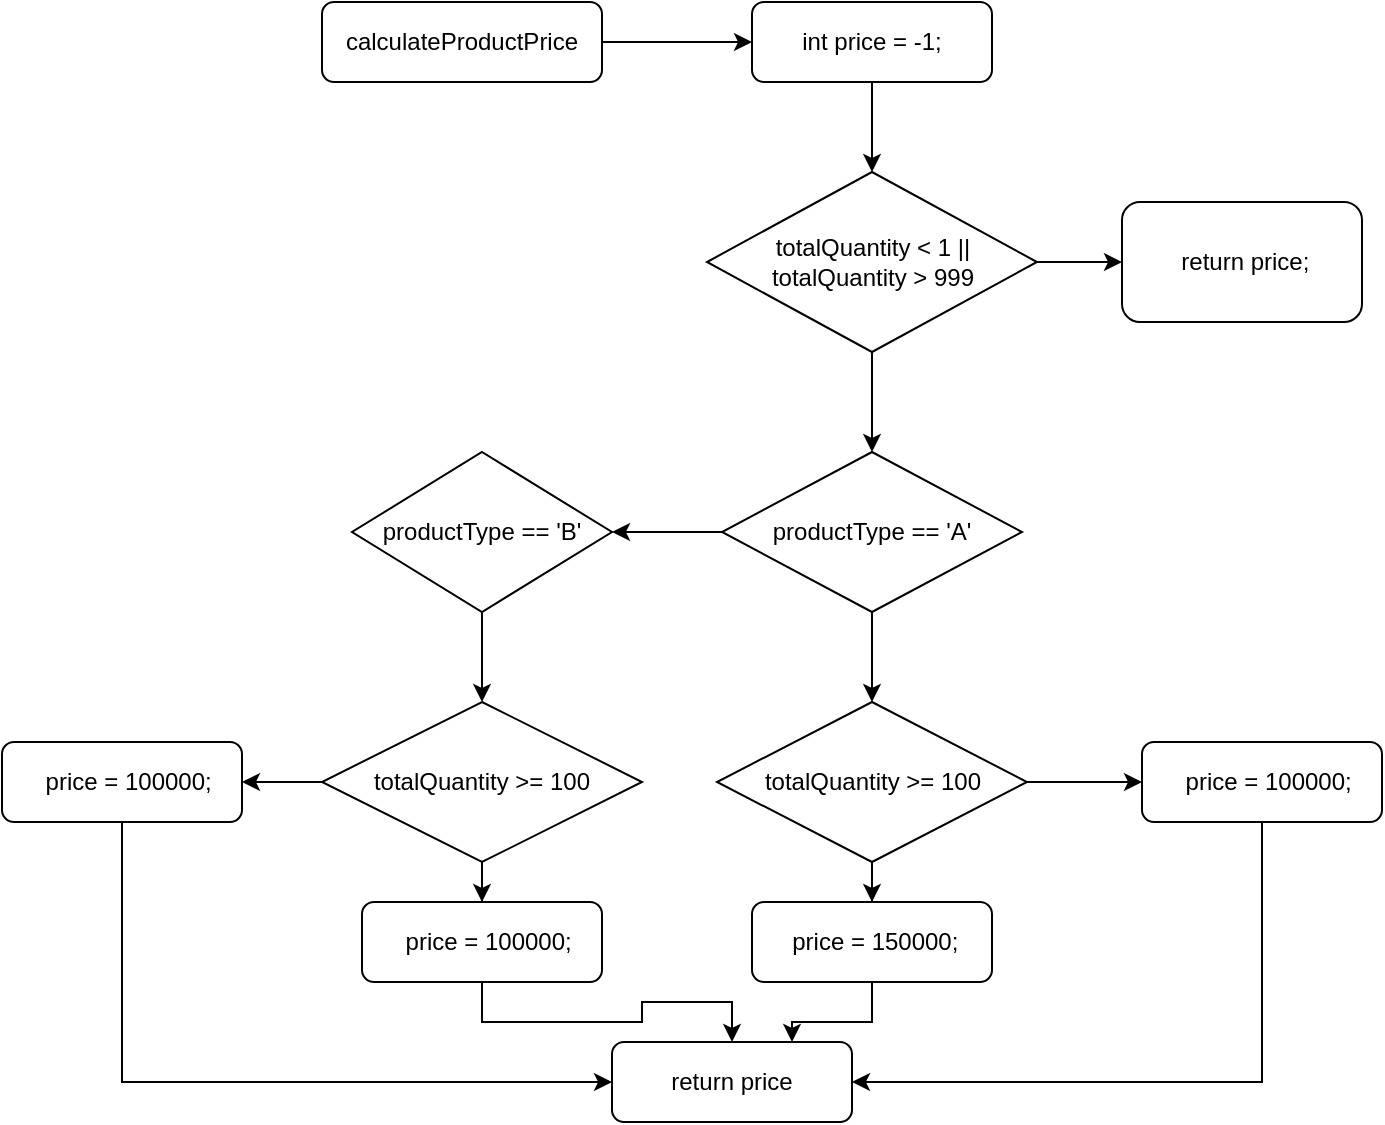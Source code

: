 <mxfile version="24.0.7" type="github">
  <diagram name="Page-1" id="74e2e168-ea6b-b213-b513-2b3c1d86103e">
    <mxGraphModel dx="1105" dy="567" grid="1" gridSize="10" guides="1" tooltips="1" connect="1" arrows="1" fold="1" page="1" pageScale="1" pageWidth="1100" pageHeight="850" background="none" math="0" shadow="0">
      <root>
        <mxCell id="0" />
        <mxCell id="1" parent="0" />
        <mxCell id="Ynw2rJBG8OVcBTxgJZL0-18" style="edgeStyle=orthogonalEdgeStyle;rounded=0;orthogonalLoop=1;jettySize=auto;html=1;exitX=1;exitY=0.5;exitDx=0;exitDy=0;" edge="1" parent="1" source="Ynw2rJBG8OVcBTxgJZL0-1" target="Ynw2rJBG8OVcBTxgJZL0-2">
          <mxGeometry relative="1" as="geometry" />
        </mxCell>
        <mxCell id="Ynw2rJBG8OVcBTxgJZL0-1" value="calculateProductPrice" style="rounded=1;whiteSpace=wrap;html=1;" vertex="1" parent="1">
          <mxGeometry x="160" y="120" width="140" height="40" as="geometry" />
        </mxCell>
        <mxCell id="Ynw2rJBG8OVcBTxgJZL0-19" style="edgeStyle=orthogonalEdgeStyle;rounded=0;orthogonalLoop=1;jettySize=auto;html=1;exitX=0.5;exitY=1;exitDx=0;exitDy=0;" edge="1" parent="1" source="Ynw2rJBG8OVcBTxgJZL0-2" target="Ynw2rJBG8OVcBTxgJZL0-3">
          <mxGeometry relative="1" as="geometry" />
        </mxCell>
        <mxCell id="Ynw2rJBG8OVcBTxgJZL0-2" value="int price = -1;" style="rounded=1;whiteSpace=wrap;html=1;" vertex="1" parent="1">
          <mxGeometry x="375" y="120" width="120" height="40" as="geometry" />
        </mxCell>
        <mxCell id="Ynw2rJBG8OVcBTxgJZL0-22" style="edgeStyle=orthogonalEdgeStyle;rounded=0;orthogonalLoop=1;jettySize=auto;html=1;exitX=1;exitY=0.5;exitDx=0;exitDy=0;entryX=0;entryY=0.5;entryDx=0;entryDy=0;" edge="1" parent="1" source="Ynw2rJBG8OVcBTxgJZL0-3" target="Ynw2rJBG8OVcBTxgJZL0-4">
          <mxGeometry relative="1" as="geometry" />
        </mxCell>
        <mxCell id="Ynw2rJBG8OVcBTxgJZL0-23" style="edgeStyle=orthogonalEdgeStyle;rounded=0;orthogonalLoop=1;jettySize=auto;html=1;exitX=0.5;exitY=1;exitDx=0;exitDy=0;entryX=0.5;entryY=0;entryDx=0;entryDy=0;" edge="1" parent="1" source="Ynw2rJBG8OVcBTxgJZL0-3" target="Ynw2rJBG8OVcBTxgJZL0-6">
          <mxGeometry relative="1" as="geometry" />
        </mxCell>
        <mxCell id="Ynw2rJBG8OVcBTxgJZL0-3" value="totalQuantity &amp;lt; 1 || totalQuantity &amp;gt; 999" style="rhombus;whiteSpace=wrap;html=1;" vertex="1" parent="1">
          <mxGeometry x="352.5" y="205" width="165" height="90" as="geometry" />
        </mxCell>
        <mxCell id="Ynw2rJBG8OVcBTxgJZL0-4" value="&amp;nbsp;return price;" style="rounded=1;whiteSpace=wrap;html=1;" vertex="1" parent="1">
          <mxGeometry x="560" y="220" width="120" height="60" as="geometry" />
        </mxCell>
        <mxCell id="Ynw2rJBG8OVcBTxgJZL0-24" style="edgeStyle=orthogonalEdgeStyle;rounded=0;orthogonalLoop=1;jettySize=auto;html=1;exitX=0.5;exitY=1;exitDx=0;exitDy=0;" edge="1" parent="1" source="Ynw2rJBG8OVcBTxgJZL0-6" target="Ynw2rJBG8OVcBTxgJZL0-7">
          <mxGeometry relative="1" as="geometry" />
        </mxCell>
        <mxCell id="Ynw2rJBG8OVcBTxgJZL0-29" style="edgeStyle=orthogonalEdgeStyle;rounded=0;orthogonalLoop=1;jettySize=auto;html=1;exitX=0;exitY=0.5;exitDx=0;exitDy=0;entryX=1;entryY=0.5;entryDx=0;entryDy=0;" edge="1" parent="1" source="Ynw2rJBG8OVcBTxgJZL0-6" target="Ynw2rJBG8OVcBTxgJZL0-10">
          <mxGeometry relative="1" as="geometry" />
        </mxCell>
        <mxCell id="Ynw2rJBG8OVcBTxgJZL0-6" value="productType == &#39;A&#39;" style="rhombus;whiteSpace=wrap;html=1;" vertex="1" parent="1">
          <mxGeometry x="360" y="345" width="150" height="80" as="geometry" />
        </mxCell>
        <mxCell id="Ynw2rJBG8OVcBTxgJZL0-26" style="edgeStyle=orthogonalEdgeStyle;rounded=0;orthogonalLoop=1;jettySize=auto;html=1;exitX=1;exitY=0.5;exitDx=0;exitDy=0;entryX=0;entryY=0.5;entryDx=0;entryDy=0;" edge="1" parent="1" source="Ynw2rJBG8OVcBTxgJZL0-7" target="Ynw2rJBG8OVcBTxgJZL0-9">
          <mxGeometry relative="1" as="geometry" />
        </mxCell>
        <mxCell id="Ynw2rJBG8OVcBTxgJZL0-27" style="edgeStyle=orthogonalEdgeStyle;rounded=0;orthogonalLoop=1;jettySize=auto;html=1;exitX=0.5;exitY=1;exitDx=0;exitDy=0;" edge="1" parent="1" source="Ynw2rJBG8OVcBTxgJZL0-7" target="Ynw2rJBG8OVcBTxgJZL0-8">
          <mxGeometry relative="1" as="geometry" />
        </mxCell>
        <mxCell id="Ynw2rJBG8OVcBTxgJZL0-7" value="totalQuantity &amp;gt;= 100" style="rhombus;whiteSpace=wrap;html=1;" vertex="1" parent="1">
          <mxGeometry x="357.5" y="470" width="155" height="80" as="geometry" />
        </mxCell>
        <mxCell id="Ynw2rJBG8OVcBTxgJZL0-39" style="edgeStyle=orthogonalEdgeStyle;rounded=0;orthogonalLoop=1;jettySize=auto;html=1;exitX=0.5;exitY=1;exitDx=0;exitDy=0;entryX=0.75;entryY=0;entryDx=0;entryDy=0;" edge="1" parent="1" source="Ynw2rJBG8OVcBTxgJZL0-8" target="Ynw2rJBG8OVcBTxgJZL0-33">
          <mxGeometry relative="1" as="geometry" />
        </mxCell>
        <mxCell id="Ynw2rJBG8OVcBTxgJZL0-8" value="&amp;nbsp;price = 150000;" style="rounded=1;whiteSpace=wrap;html=1;" vertex="1" parent="1">
          <mxGeometry x="375" y="570" width="120" height="40" as="geometry" />
        </mxCell>
        <mxCell id="Ynw2rJBG8OVcBTxgJZL0-41" style="edgeStyle=orthogonalEdgeStyle;rounded=0;orthogonalLoop=1;jettySize=auto;html=1;exitX=0.5;exitY=1;exitDx=0;exitDy=0;entryX=1;entryY=0.5;entryDx=0;entryDy=0;" edge="1" parent="1" source="Ynw2rJBG8OVcBTxgJZL0-9" target="Ynw2rJBG8OVcBTxgJZL0-33">
          <mxGeometry relative="1" as="geometry" />
        </mxCell>
        <mxCell id="Ynw2rJBG8OVcBTxgJZL0-9" value="&amp;nbsp; price = 100000;" style="rounded=1;whiteSpace=wrap;html=1;" vertex="1" parent="1">
          <mxGeometry x="570" y="490" width="120" height="40" as="geometry" />
        </mxCell>
        <mxCell id="Ynw2rJBG8OVcBTxgJZL0-30" style="edgeStyle=orthogonalEdgeStyle;rounded=0;orthogonalLoop=1;jettySize=auto;html=1;exitX=0.5;exitY=1;exitDx=0;exitDy=0;entryX=0.5;entryY=0;entryDx=0;entryDy=0;" edge="1" parent="1" source="Ynw2rJBG8OVcBTxgJZL0-10" target="Ynw2rJBG8OVcBTxgJZL0-13">
          <mxGeometry relative="1" as="geometry" />
        </mxCell>
        <mxCell id="Ynw2rJBG8OVcBTxgJZL0-10" value="productType == &#39;B&#39;" style="rhombus;whiteSpace=wrap;html=1;" vertex="1" parent="1">
          <mxGeometry x="175" y="345" width="130" height="80" as="geometry" />
        </mxCell>
        <mxCell id="Ynw2rJBG8OVcBTxgJZL0-31" style="edgeStyle=orthogonalEdgeStyle;rounded=0;orthogonalLoop=1;jettySize=auto;html=1;exitX=0;exitY=0.5;exitDx=0;exitDy=0;entryX=1;entryY=0.5;entryDx=0;entryDy=0;" edge="1" parent="1" source="Ynw2rJBG8OVcBTxgJZL0-13" target="Ynw2rJBG8OVcBTxgJZL0-16">
          <mxGeometry relative="1" as="geometry" />
        </mxCell>
        <mxCell id="Ynw2rJBG8OVcBTxgJZL0-32" style="edgeStyle=orthogonalEdgeStyle;rounded=0;orthogonalLoop=1;jettySize=auto;html=1;exitX=0.5;exitY=1;exitDx=0;exitDy=0;" edge="1" parent="1" source="Ynw2rJBG8OVcBTxgJZL0-13" target="Ynw2rJBG8OVcBTxgJZL0-15">
          <mxGeometry relative="1" as="geometry" />
        </mxCell>
        <mxCell id="Ynw2rJBG8OVcBTxgJZL0-13" value="totalQuantity &amp;gt;= 100" style="rhombus;whiteSpace=wrap;html=1;" vertex="1" parent="1">
          <mxGeometry x="160" y="470" width="160" height="80" as="geometry" />
        </mxCell>
        <mxCell id="Ynw2rJBG8OVcBTxgJZL0-38" style="edgeStyle=orthogonalEdgeStyle;rounded=0;orthogonalLoop=1;jettySize=auto;html=1;exitX=0.5;exitY=1;exitDx=0;exitDy=0;entryX=0.5;entryY=0;entryDx=0;entryDy=0;" edge="1" parent="1" source="Ynw2rJBG8OVcBTxgJZL0-15" target="Ynw2rJBG8OVcBTxgJZL0-33">
          <mxGeometry relative="1" as="geometry" />
        </mxCell>
        <mxCell id="Ynw2rJBG8OVcBTxgJZL0-15" value="&amp;nbsp; price = 100000;" style="rounded=1;whiteSpace=wrap;html=1;" vertex="1" parent="1">
          <mxGeometry x="180" y="570" width="120" height="40" as="geometry" />
        </mxCell>
        <mxCell id="Ynw2rJBG8OVcBTxgJZL0-37" style="edgeStyle=orthogonalEdgeStyle;rounded=0;orthogonalLoop=1;jettySize=auto;html=1;exitX=0.5;exitY=1;exitDx=0;exitDy=0;entryX=0;entryY=0.5;entryDx=0;entryDy=0;" edge="1" parent="1" source="Ynw2rJBG8OVcBTxgJZL0-16" target="Ynw2rJBG8OVcBTxgJZL0-33">
          <mxGeometry relative="1" as="geometry" />
        </mxCell>
        <mxCell id="Ynw2rJBG8OVcBTxgJZL0-16" value="&amp;nbsp; price = 100000;" style="rounded=1;whiteSpace=wrap;html=1;" vertex="1" parent="1">
          <mxGeometry y="490" width="120" height="40" as="geometry" />
        </mxCell>
        <mxCell id="Ynw2rJBG8OVcBTxgJZL0-33" value="return price" style="rounded=1;whiteSpace=wrap;html=1;" vertex="1" parent="1">
          <mxGeometry x="305" y="640" width="120" height="40" as="geometry" />
        </mxCell>
      </root>
    </mxGraphModel>
  </diagram>
</mxfile>
